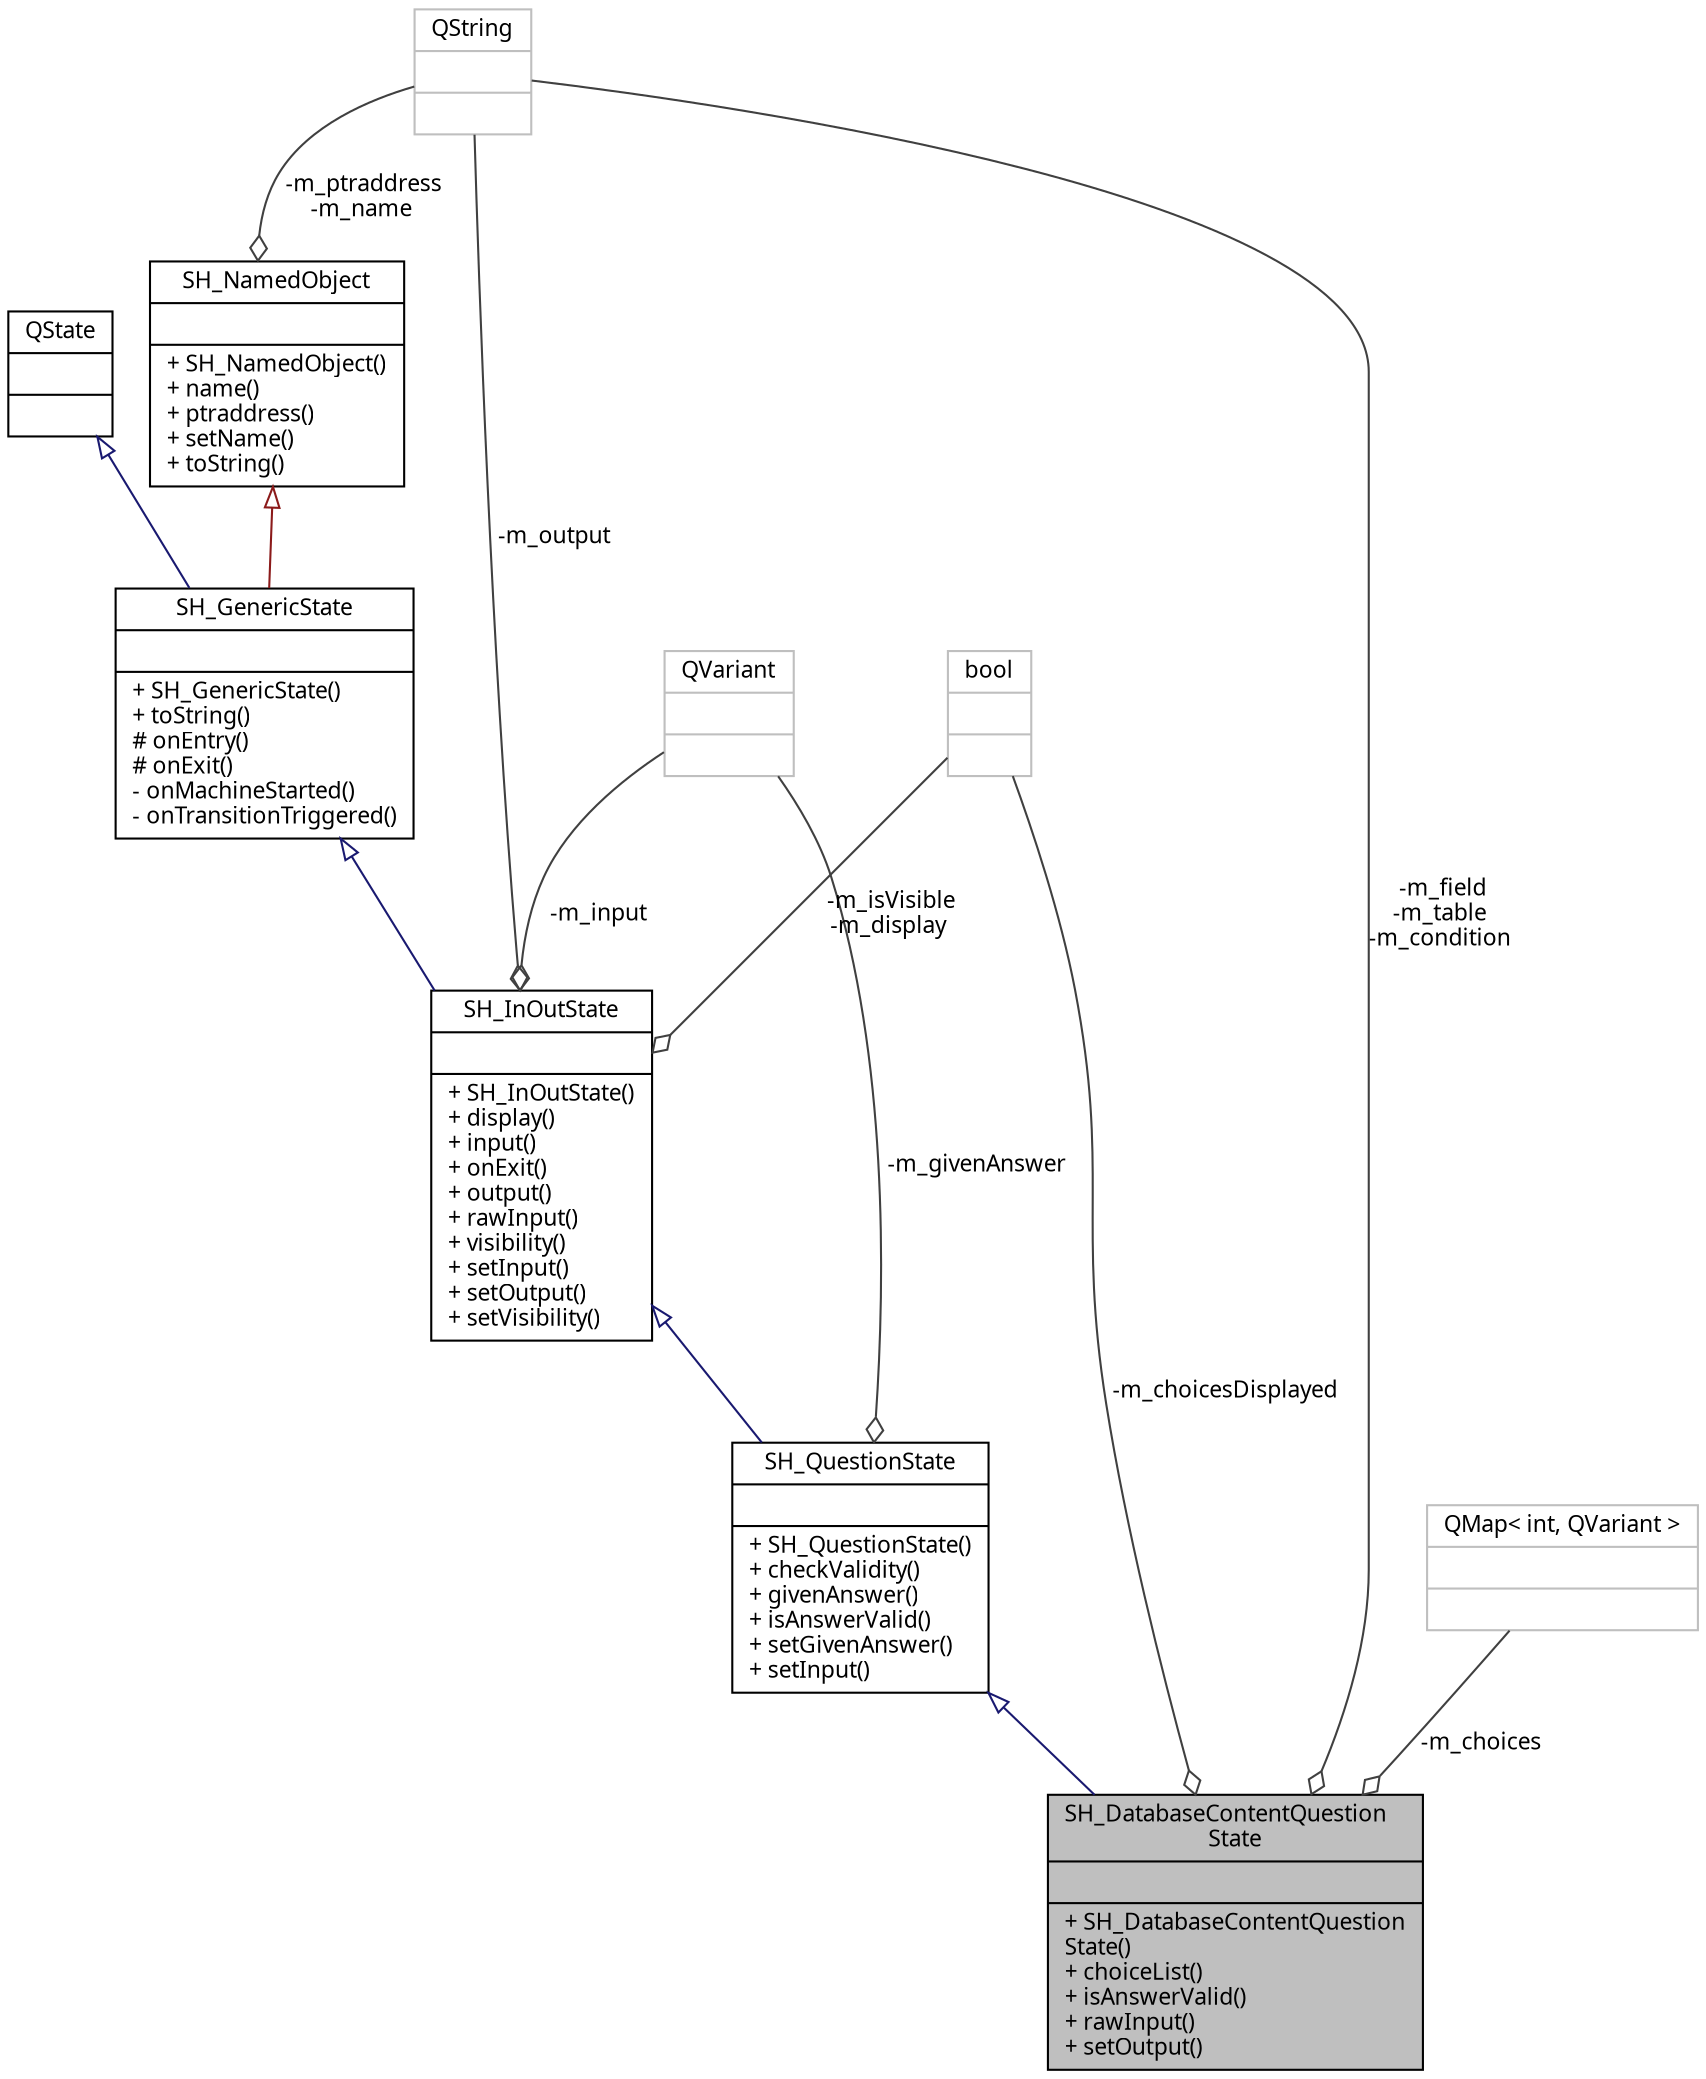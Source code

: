 digraph "SH_DatabaseContentQuestionState"
{
 // INTERACTIVE_SVG=YES
  bgcolor="transparent";
  edge [fontname="Verdana",fontsize="11",labelfontname="Verdana",labelfontsize="11"];
  node [fontname="Verdana",fontsize="11",shape=record];
  Node1 [label="{SH_DatabaseContentQuestion\lState\n||+ SH_DatabaseContentQuestion\lState()\l+ choiceList()\l+ isAnswerValid()\l+ rawInput()\l+ setOutput()\l}",height=0.2,width=0.4,color="black", fillcolor="grey75", style="filled" fontcolor="black"];
  Node2 -> Node1 [dir="back",color="midnightblue",fontsize="11",style="solid",arrowtail="onormal"];
  Node2 [label="{SH_QuestionState\n||+ SH_QuestionState()\l+ checkValidity()\l+ givenAnswer()\l+ isAnswerValid()\l+ setGivenAnswer()\l+ setInput()\l}",height=0.2,width=0.4,color="black",URL="$classSH__QuestionState.html"];
  Node3 -> Node2 [dir="back",color="midnightblue",fontsize="11",style="solid",arrowtail="onormal"];
  Node3 [label="{SH_InOutState\n||+ SH_InOutState()\l+ display()\l+ input()\l+ onExit()\l+ output()\l+ rawInput()\l+ visibility()\l+ setInput()\l+ setOutput()\l+ setVisibility()\l}",height=0.2,width=0.4,color="black",URL="$classSH__InOutState.html"];
  Node4 -> Node3 [dir="back",color="midnightblue",fontsize="11",style="solid",arrowtail="onormal"];
  Node4 [label="{SH_GenericState\n||+ SH_GenericState()\l+ toString()\l# onEntry()\l# onExit()\l- onMachineStarted()\l- onTransitionTriggered()\l}",height=0.2,width=0.4,color="black",URL="$classSH__GenericState.html"];
  Node5 -> Node4 [dir="back",color="midnightblue",fontsize="11",style="solid",arrowtail="onormal"];
  Node5 [label="{QState\n||}",height=0.2,width=0.4,color="black",URL="$classQState.html"];
  Node6 -> Node4 [dir="back",color="firebrick4",fontsize="11",style="solid",arrowtail="onormal"];
  Node6 [label="{SH_NamedObject\n||+ SH_NamedObject()\l+ name()\l+ ptraddress()\l+ setName()\l+ toString()\l}",height=0.2,width=0.4,color="black",URL="$classSH__NamedObject.html"];
  Node7 -> Node6 [color="grey25",fontsize="11",style="solid",label=" -m_ptraddress\n-m_name" ,arrowhead="odiamond"];
  Node7 [label="{QString\n||}",height=0.2,width=0.4,color="grey75"];
  Node8 -> Node3 [color="grey25",fontsize="11",style="solid",label=" -m_input" ,arrowhead="odiamond"];
  Node8 [label="{QVariant\n||}",height=0.2,width=0.4,color="grey75"];
  Node7 -> Node3 [color="grey25",fontsize="11",style="solid",label=" -m_output" ,arrowhead="odiamond"];
  Node9 -> Node3 [color="grey25",fontsize="11",style="solid",label=" -m_isVisible\n-m_display" ,arrowhead="odiamond"];
  Node9 [label="{bool\n||}",height=0.2,width=0.4,color="grey75"];
  Node8 -> Node2 [color="grey25",fontsize="11",style="solid",label=" -m_givenAnswer" ,arrowhead="odiamond"];
  Node10 -> Node1 [color="grey25",fontsize="11",style="solid",label=" -m_choices" ,arrowhead="odiamond"];
  Node10 [label="{QMap\< int, QVariant \>\n||}",height=0.2,width=0.4,color="grey75"];
  Node7 -> Node1 [color="grey25",fontsize="11",style="solid",label=" -m_field\n-m_table\n-m_condition" ,arrowhead="odiamond"];
  Node9 -> Node1 [color="grey25",fontsize="11",style="solid",label=" -m_choicesDisplayed" ,arrowhead="odiamond"];
}
